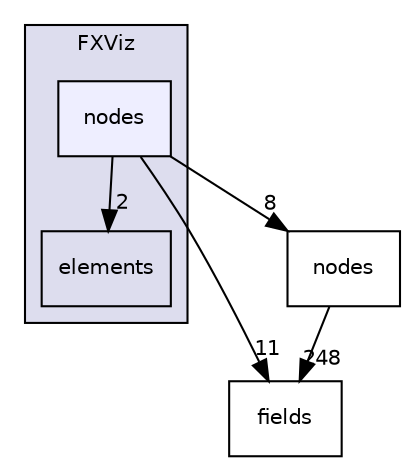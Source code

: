 digraph "include/Inventor/annex/FXViz/nodes" {
  compound=true
  node [ fontsize="10", fontname="Helvetica"];
  edge [ labelfontsize="10", labelfontname="Helvetica"];
  subgraph clusterdir_af1f142ece8247046dde338b77c8cb0b {
    graph [ bgcolor="#ddddee", pencolor="black", label="FXViz" fontname="Helvetica", fontsize="10", URL="dir_af1f142ece8247046dde338b77c8cb0b.html"]
  dir_998443e587efda5020095fd39473541f [shape=box label="elements" URL="dir_998443e587efda5020095fd39473541f.html"];
  dir_3469b6394d07de360eb9a5e78c90bd0b [shape=box, label="nodes", style="filled", fillcolor="#eeeeff", pencolor="black", URL="dir_3469b6394d07de360eb9a5e78c90bd0b.html"];
  }
  dir_3a848b90e1404780a5d06bb25bf974e3 [shape=box label="fields" URL="dir_3a848b90e1404780a5d06bb25bf974e3.html"];
  dir_a1c1d9fc954b6310fc06e1f59b6e0117 [shape=box label="nodes" URL="dir_a1c1d9fc954b6310fc06e1f59b6e0117.html"];
  dir_3469b6394d07de360eb9a5e78c90bd0b->dir_3a848b90e1404780a5d06bb25bf974e3 [headlabel="11", labeldistance=1.5 headhref="dir_000007_000031.html"];
  dir_3469b6394d07de360eb9a5e78c90bd0b->dir_998443e587efda5020095fd39473541f [headlabel="2", labeldistance=1.5 headhref="dir_000007_000006.html"];
  dir_3469b6394d07de360eb9a5e78c90bd0b->dir_a1c1d9fc954b6310fc06e1f59b6e0117 [headlabel="8", labeldistance=1.5 headhref="dir_000007_000038.html"];
  dir_a1c1d9fc954b6310fc06e1f59b6e0117->dir_3a848b90e1404780a5d06bb25bf974e3 [headlabel="248", labeldistance=1.5 headhref="dir_000038_000031.html"];
}
